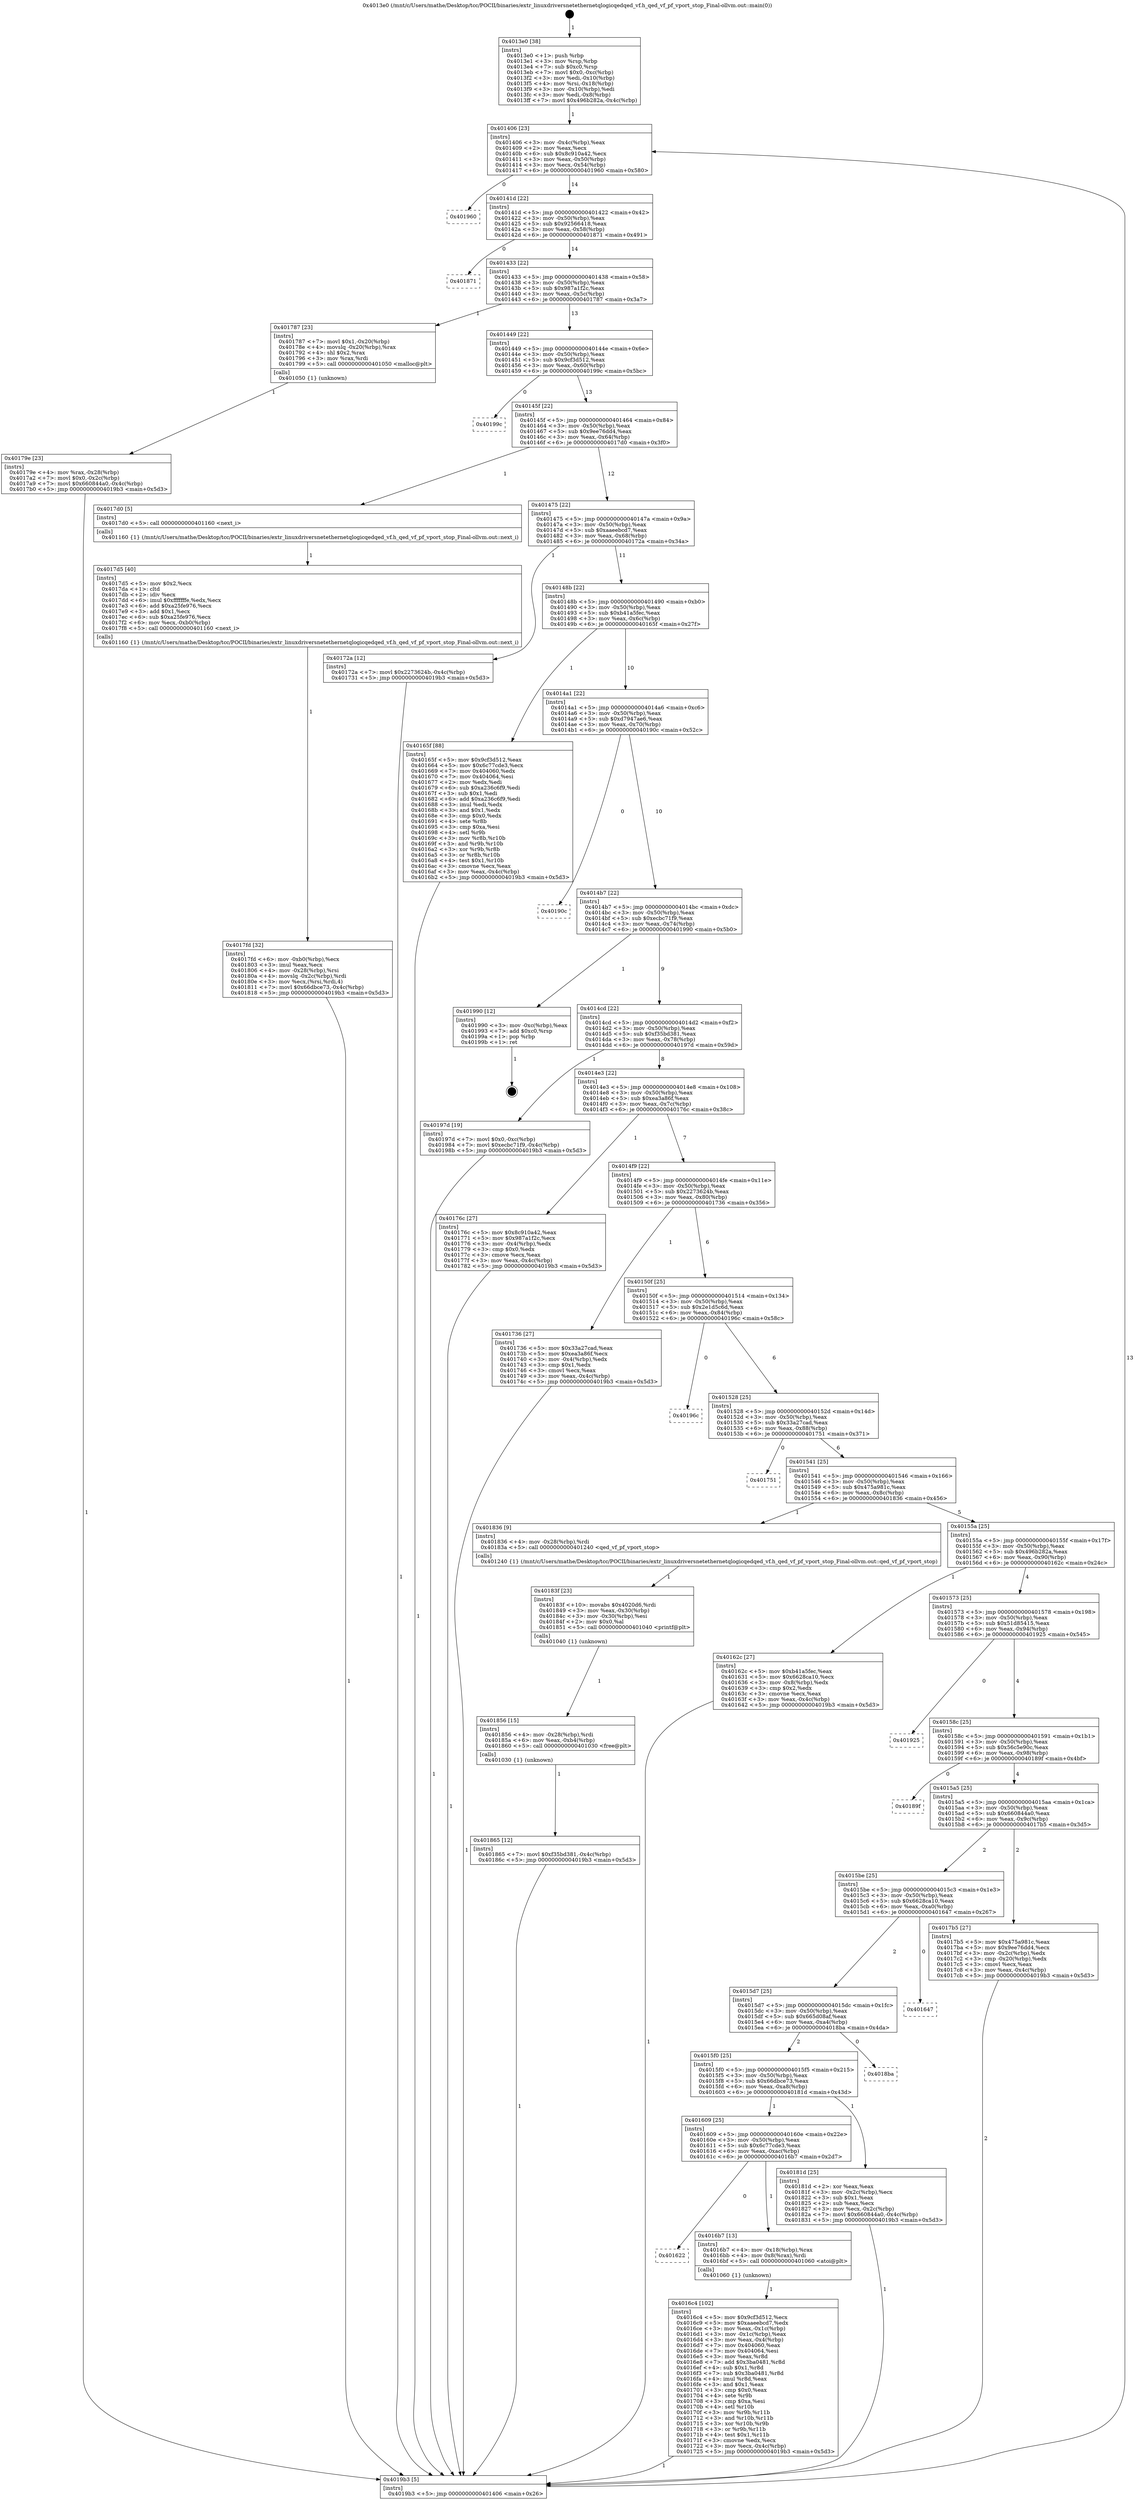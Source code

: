 digraph "0x4013e0" {
  label = "0x4013e0 (/mnt/c/Users/mathe/Desktop/tcc/POCII/binaries/extr_linuxdriversnetethernetqlogicqedqed_vf.h_qed_vf_pf_vport_stop_Final-ollvm.out::main(0))"
  labelloc = "t"
  node[shape=record]

  Entry [label="",width=0.3,height=0.3,shape=circle,fillcolor=black,style=filled]
  "0x401406" [label="{
     0x401406 [23]\l
     | [instrs]\l
     &nbsp;&nbsp;0x401406 \<+3\>: mov -0x4c(%rbp),%eax\l
     &nbsp;&nbsp;0x401409 \<+2\>: mov %eax,%ecx\l
     &nbsp;&nbsp;0x40140b \<+6\>: sub $0x8c910a42,%ecx\l
     &nbsp;&nbsp;0x401411 \<+3\>: mov %eax,-0x50(%rbp)\l
     &nbsp;&nbsp;0x401414 \<+3\>: mov %ecx,-0x54(%rbp)\l
     &nbsp;&nbsp;0x401417 \<+6\>: je 0000000000401960 \<main+0x580\>\l
  }"]
  "0x401960" [label="{
     0x401960\l
  }", style=dashed]
  "0x40141d" [label="{
     0x40141d [22]\l
     | [instrs]\l
     &nbsp;&nbsp;0x40141d \<+5\>: jmp 0000000000401422 \<main+0x42\>\l
     &nbsp;&nbsp;0x401422 \<+3\>: mov -0x50(%rbp),%eax\l
     &nbsp;&nbsp;0x401425 \<+5\>: sub $0x92566418,%eax\l
     &nbsp;&nbsp;0x40142a \<+3\>: mov %eax,-0x58(%rbp)\l
     &nbsp;&nbsp;0x40142d \<+6\>: je 0000000000401871 \<main+0x491\>\l
  }"]
  Exit [label="",width=0.3,height=0.3,shape=circle,fillcolor=black,style=filled,peripheries=2]
  "0x401871" [label="{
     0x401871\l
  }", style=dashed]
  "0x401433" [label="{
     0x401433 [22]\l
     | [instrs]\l
     &nbsp;&nbsp;0x401433 \<+5\>: jmp 0000000000401438 \<main+0x58\>\l
     &nbsp;&nbsp;0x401438 \<+3\>: mov -0x50(%rbp),%eax\l
     &nbsp;&nbsp;0x40143b \<+5\>: sub $0x987a1f2c,%eax\l
     &nbsp;&nbsp;0x401440 \<+3\>: mov %eax,-0x5c(%rbp)\l
     &nbsp;&nbsp;0x401443 \<+6\>: je 0000000000401787 \<main+0x3a7\>\l
  }"]
  "0x401865" [label="{
     0x401865 [12]\l
     | [instrs]\l
     &nbsp;&nbsp;0x401865 \<+7\>: movl $0xf35bd381,-0x4c(%rbp)\l
     &nbsp;&nbsp;0x40186c \<+5\>: jmp 00000000004019b3 \<main+0x5d3\>\l
  }"]
  "0x401787" [label="{
     0x401787 [23]\l
     | [instrs]\l
     &nbsp;&nbsp;0x401787 \<+7\>: movl $0x1,-0x20(%rbp)\l
     &nbsp;&nbsp;0x40178e \<+4\>: movslq -0x20(%rbp),%rax\l
     &nbsp;&nbsp;0x401792 \<+4\>: shl $0x2,%rax\l
     &nbsp;&nbsp;0x401796 \<+3\>: mov %rax,%rdi\l
     &nbsp;&nbsp;0x401799 \<+5\>: call 0000000000401050 \<malloc@plt\>\l
     | [calls]\l
     &nbsp;&nbsp;0x401050 \{1\} (unknown)\l
  }"]
  "0x401449" [label="{
     0x401449 [22]\l
     | [instrs]\l
     &nbsp;&nbsp;0x401449 \<+5\>: jmp 000000000040144e \<main+0x6e\>\l
     &nbsp;&nbsp;0x40144e \<+3\>: mov -0x50(%rbp),%eax\l
     &nbsp;&nbsp;0x401451 \<+5\>: sub $0x9cf3d512,%eax\l
     &nbsp;&nbsp;0x401456 \<+3\>: mov %eax,-0x60(%rbp)\l
     &nbsp;&nbsp;0x401459 \<+6\>: je 000000000040199c \<main+0x5bc\>\l
  }"]
  "0x401856" [label="{
     0x401856 [15]\l
     | [instrs]\l
     &nbsp;&nbsp;0x401856 \<+4\>: mov -0x28(%rbp),%rdi\l
     &nbsp;&nbsp;0x40185a \<+6\>: mov %eax,-0xb4(%rbp)\l
     &nbsp;&nbsp;0x401860 \<+5\>: call 0000000000401030 \<free@plt\>\l
     | [calls]\l
     &nbsp;&nbsp;0x401030 \{1\} (unknown)\l
  }"]
  "0x40199c" [label="{
     0x40199c\l
  }", style=dashed]
  "0x40145f" [label="{
     0x40145f [22]\l
     | [instrs]\l
     &nbsp;&nbsp;0x40145f \<+5\>: jmp 0000000000401464 \<main+0x84\>\l
     &nbsp;&nbsp;0x401464 \<+3\>: mov -0x50(%rbp),%eax\l
     &nbsp;&nbsp;0x401467 \<+5\>: sub $0x9ee76dd4,%eax\l
     &nbsp;&nbsp;0x40146c \<+3\>: mov %eax,-0x64(%rbp)\l
     &nbsp;&nbsp;0x40146f \<+6\>: je 00000000004017d0 \<main+0x3f0\>\l
  }"]
  "0x40183f" [label="{
     0x40183f [23]\l
     | [instrs]\l
     &nbsp;&nbsp;0x40183f \<+10\>: movabs $0x4020d6,%rdi\l
     &nbsp;&nbsp;0x401849 \<+3\>: mov %eax,-0x30(%rbp)\l
     &nbsp;&nbsp;0x40184c \<+3\>: mov -0x30(%rbp),%esi\l
     &nbsp;&nbsp;0x40184f \<+2\>: mov $0x0,%al\l
     &nbsp;&nbsp;0x401851 \<+5\>: call 0000000000401040 \<printf@plt\>\l
     | [calls]\l
     &nbsp;&nbsp;0x401040 \{1\} (unknown)\l
  }"]
  "0x4017d0" [label="{
     0x4017d0 [5]\l
     | [instrs]\l
     &nbsp;&nbsp;0x4017d0 \<+5\>: call 0000000000401160 \<next_i\>\l
     | [calls]\l
     &nbsp;&nbsp;0x401160 \{1\} (/mnt/c/Users/mathe/Desktop/tcc/POCII/binaries/extr_linuxdriversnetethernetqlogicqedqed_vf.h_qed_vf_pf_vport_stop_Final-ollvm.out::next_i)\l
  }"]
  "0x401475" [label="{
     0x401475 [22]\l
     | [instrs]\l
     &nbsp;&nbsp;0x401475 \<+5\>: jmp 000000000040147a \<main+0x9a\>\l
     &nbsp;&nbsp;0x40147a \<+3\>: mov -0x50(%rbp),%eax\l
     &nbsp;&nbsp;0x40147d \<+5\>: sub $0xaaeebcd7,%eax\l
     &nbsp;&nbsp;0x401482 \<+3\>: mov %eax,-0x68(%rbp)\l
     &nbsp;&nbsp;0x401485 \<+6\>: je 000000000040172a \<main+0x34a\>\l
  }"]
  "0x4017fd" [label="{
     0x4017fd [32]\l
     | [instrs]\l
     &nbsp;&nbsp;0x4017fd \<+6\>: mov -0xb0(%rbp),%ecx\l
     &nbsp;&nbsp;0x401803 \<+3\>: imul %eax,%ecx\l
     &nbsp;&nbsp;0x401806 \<+4\>: mov -0x28(%rbp),%rsi\l
     &nbsp;&nbsp;0x40180a \<+4\>: movslq -0x2c(%rbp),%rdi\l
     &nbsp;&nbsp;0x40180e \<+3\>: mov %ecx,(%rsi,%rdi,4)\l
     &nbsp;&nbsp;0x401811 \<+7\>: movl $0x66dbce73,-0x4c(%rbp)\l
     &nbsp;&nbsp;0x401818 \<+5\>: jmp 00000000004019b3 \<main+0x5d3\>\l
  }"]
  "0x40172a" [label="{
     0x40172a [12]\l
     | [instrs]\l
     &nbsp;&nbsp;0x40172a \<+7\>: movl $0x2273624b,-0x4c(%rbp)\l
     &nbsp;&nbsp;0x401731 \<+5\>: jmp 00000000004019b3 \<main+0x5d3\>\l
  }"]
  "0x40148b" [label="{
     0x40148b [22]\l
     | [instrs]\l
     &nbsp;&nbsp;0x40148b \<+5\>: jmp 0000000000401490 \<main+0xb0\>\l
     &nbsp;&nbsp;0x401490 \<+3\>: mov -0x50(%rbp),%eax\l
     &nbsp;&nbsp;0x401493 \<+5\>: sub $0xb41a5fec,%eax\l
     &nbsp;&nbsp;0x401498 \<+3\>: mov %eax,-0x6c(%rbp)\l
     &nbsp;&nbsp;0x40149b \<+6\>: je 000000000040165f \<main+0x27f\>\l
  }"]
  "0x4017d5" [label="{
     0x4017d5 [40]\l
     | [instrs]\l
     &nbsp;&nbsp;0x4017d5 \<+5\>: mov $0x2,%ecx\l
     &nbsp;&nbsp;0x4017da \<+1\>: cltd\l
     &nbsp;&nbsp;0x4017db \<+2\>: idiv %ecx\l
     &nbsp;&nbsp;0x4017dd \<+6\>: imul $0xfffffffe,%edx,%ecx\l
     &nbsp;&nbsp;0x4017e3 \<+6\>: add $0xa25fe976,%ecx\l
     &nbsp;&nbsp;0x4017e9 \<+3\>: add $0x1,%ecx\l
     &nbsp;&nbsp;0x4017ec \<+6\>: sub $0xa25fe976,%ecx\l
     &nbsp;&nbsp;0x4017f2 \<+6\>: mov %ecx,-0xb0(%rbp)\l
     &nbsp;&nbsp;0x4017f8 \<+5\>: call 0000000000401160 \<next_i\>\l
     | [calls]\l
     &nbsp;&nbsp;0x401160 \{1\} (/mnt/c/Users/mathe/Desktop/tcc/POCII/binaries/extr_linuxdriversnetethernetqlogicqedqed_vf.h_qed_vf_pf_vport_stop_Final-ollvm.out::next_i)\l
  }"]
  "0x40165f" [label="{
     0x40165f [88]\l
     | [instrs]\l
     &nbsp;&nbsp;0x40165f \<+5\>: mov $0x9cf3d512,%eax\l
     &nbsp;&nbsp;0x401664 \<+5\>: mov $0x6c77cde3,%ecx\l
     &nbsp;&nbsp;0x401669 \<+7\>: mov 0x404060,%edx\l
     &nbsp;&nbsp;0x401670 \<+7\>: mov 0x404064,%esi\l
     &nbsp;&nbsp;0x401677 \<+2\>: mov %edx,%edi\l
     &nbsp;&nbsp;0x401679 \<+6\>: sub $0xa236c6f9,%edi\l
     &nbsp;&nbsp;0x40167f \<+3\>: sub $0x1,%edi\l
     &nbsp;&nbsp;0x401682 \<+6\>: add $0xa236c6f9,%edi\l
     &nbsp;&nbsp;0x401688 \<+3\>: imul %edi,%edx\l
     &nbsp;&nbsp;0x40168b \<+3\>: and $0x1,%edx\l
     &nbsp;&nbsp;0x40168e \<+3\>: cmp $0x0,%edx\l
     &nbsp;&nbsp;0x401691 \<+4\>: sete %r8b\l
     &nbsp;&nbsp;0x401695 \<+3\>: cmp $0xa,%esi\l
     &nbsp;&nbsp;0x401698 \<+4\>: setl %r9b\l
     &nbsp;&nbsp;0x40169c \<+3\>: mov %r8b,%r10b\l
     &nbsp;&nbsp;0x40169f \<+3\>: and %r9b,%r10b\l
     &nbsp;&nbsp;0x4016a2 \<+3\>: xor %r9b,%r8b\l
     &nbsp;&nbsp;0x4016a5 \<+3\>: or %r8b,%r10b\l
     &nbsp;&nbsp;0x4016a8 \<+4\>: test $0x1,%r10b\l
     &nbsp;&nbsp;0x4016ac \<+3\>: cmovne %ecx,%eax\l
     &nbsp;&nbsp;0x4016af \<+3\>: mov %eax,-0x4c(%rbp)\l
     &nbsp;&nbsp;0x4016b2 \<+5\>: jmp 00000000004019b3 \<main+0x5d3\>\l
  }"]
  "0x4014a1" [label="{
     0x4014a1 [22]\l
     | [instrs]\l
     &nbsp;&nbsp;0x4014a1 \<+5\>: jmp 00000000004014a6 \<main+0xc6\>\l
     &nbsp;&nbsp;0x4014a6 \<+3\>: mov -0x50(%rbp),%eax\l
     &nbsp;&nbsp;0x4014a9 \<+5\>: sub $0xd7947ae6,%eax\l
     &nbsp;&nbsp;0x4014ae \<+3\>: mov %eax,-0x70(%rbp)\l
     &nbsp;&nbsp;0x4014b1 \<+6\>: je 000000000040190c \<main+0x52c\>\l
  }"]
  "0x40179e" [label="{
     0x40179e [23]\l
     | [instrs]\l
     &nbsp;&nbsp;0x40179e \<+4\>: mov %rax,-0x28(%rbp)\l
     &nbsp;&nbsp;0x4017a2 \<+7\>: movl $0x0,-0x2c(%rbp)\l
     &nbsp;&nbsp;0x4017a9 \<+7\>: movl $0x660844a0,-0x4c(%rbp)\l
     &nbsp;&nbsp;0x4017b0 \<+5\>: jmp 00000000004019b3 \<main+0x5d3\>\l
  }"]
  "0x40190c" [label="{
     0x40190c\l
  }", style=dashed]
  "0x4014b7" [label="{
     0x4014b7 [22]\l
     | [instrs]\l
     &nbsp;&nbsp;0x4014b7 \<+5\>: jmp 00000000004014bc \<main+0xdc\>\l
     &nbsp;&nbsp;0x4014bc \<+3\>: mov -0x50(%rbp),%eax\l
     &nbsp;&nbsp;0x4014bf \<+5\>: sub $0xecbc71f9,%eax\l
     &nbsp;&nbsp;0x4014c4 \<+3\>: mov %eax,-0x74(%rbp)\l
     &nbsp;&nbsp;0x4014c7 \<+6\>: je 0000000000401990 \<main+0x5b0\>\l
  }"]
  "0x4016c4" [label="{
     0x4016c4 [102]\l
     | [instrs]\l
     &nbsp;&nbsp;0x4016c4 \<+5\>: mov $0x9cf3d512,%ecx\l
     &nbsp;&nbsp;0x4016c9 \<+5\>: mov $0xaaeebcd7,%edx\l
     &nbsp;&nbsp;0x4016ce \<+3\>: mov %eax,-0x1c(%rbp)\l
     &nbsp;&nbsp;0x4016d1 \<+3\>: mov -0x1c(%rbp),%eax\l
     &nbsp;&nbsp;0x4016d4 \<+3\>: mov %eax,-0x4(%rbp)\l
     &nbsp;&nbsp;0x4016d7 \<+7\>: mov 0x404060,%eax\l
     &nbsp;&nbsp;0x4016de \<+7\>: mov 0x404064,%esi\l
     &nbsp;&nbsp;0x4016e5 \<+3\>: mov %eax,%r8d\l
     &nbsp;&nbsp;0x4016e8 \<+7\>: add $0x3ba0481,%r8d\l
     &nbsp;&nbsp;0x4016ef \<+4\>: sub $0x1,%r8d\l
     &nbsp;&nbsp;0x4016f3 \<+7\>: sub $0x3ba0481,%r8d\l
     &nbsp;&nbsp;0x4016fa \<+4\>: imul %r8d,%eax\l
     &nbsp;&nbsp;0x4016fe \<+3\>: and $0x1,%eax\l
     &nbsp;&nbsp;0x401701 \<+3\>: cmp $0x0,%eax\l
     &nbsp;&nbsp;0x401704 \<+4\>: sete %r9b\l
     &nbsp;&nbsp;0x401708 \<+3\>: cmp $0xa,%esi\l
     &nbsp;&nbsp;0x40170b \<+4\>: setl %r10b\l
     &nbsp;&nbsp;0x40170f \<+3\>: mov %r9b,%r11b\l
     &nbsp;&nbsp;0x401712 \<+3\>: and %r10b,%r11b\l
     &nbsp;&nbsp;0x401715 \<+3\>: xor %r10b,%r9b\l
     &nbsp;&nbsp;0x401718 \<+3\>: or %r9b,%r11b\l
     &nbsp;&nbsp;0x40171b \<+4\>: test $0x1,%r11b\l
     &nbsp;&nbsp;0x40171f \<+3\>: cmovne %edx,%ecx\l
     &nbsp;&nbsp;0x401722 \<+3\>: mov %ecx,-0x4c(%rbp)\l
     &nbsp;&nbsp;0x401725 \<+5\>: jmp 00000000004019b3 \<main+0x5d3\>\l
  }"]
  "0x401990" [label="{
     0x401990 [12]\l
     | [instrs]\l
     &nbsp;&nbsp;0x401990 \<+3\>: mov -0xc(%rbp),%eax\l
     &nbsp;&nbsp;0x401993 \<+7\>: add $0xc0,%rsp\l
     &nbsp;&nbsp;0x40199a \<+1\>: pop %rbp\l
     &nbsp;&nbsp;0x40199b \<+1\>: ret\l
  }"]
  "0x4014cd" [label="{
     0x4014cd [22]\l
     | [instrs]\l
     &nbsp;&nbsp;0x4014cd \<+5\>: jmp 00000000004014d2 \<main+0xf2\>\l
     &nbsp;&nbsp;0x4014d2 \<+3\>: mov -0x50(%rbp),%eax\l
     &nbsp;&nbsp;0x4014d5 \<+5\>: sub $0xf35bd381,%eax\l
     &nbsp;&nbsp;0x4014da \<+3\>: mov %eax,-0x78(%rbp)\l
     &nbsp;&nbsp;0x4014dd \<+6\>: je 000000000040197d \<main+0x59d\>\l
  }"]
  "0x401622" [label="{
     0x401622\l
  }", style=dashed]
  "0x40197d" [label="{
     0x40197d [19]\l
     | [instrs]\l
     &nbsp;&nbsp;0x40197d \<+7\>: movl $0x0,-0xc(%rbp)\l
     &nbsp;&nbsp;0x401984 \<+7\>: movl $0xecbc71f9,-0x4c(%rbp)\l
     &nbsp;&nbsp;0x40198b \<+5\>: jmp 00000000004019b3 \<main+0x5d3\>\l
  }"]
  "0x4014e3" [label="{
     0x4014e3 [22]\l
     | [instrs]\l
     &nbsp;&nbsp;0x4014e3 \<+5\>: jmp 00000000004014e8 \<main+0x108\>\l
     &nbsp;&nbsp;0x4014e8 \<+3\>: mov -0x50(%rbp),%eax\l
     &nbsp;&nbsp;0x4014eb \<+5\>: sub $0xea3a86f,%eax\l
     &nbsp;&nbsp;0x4014f0 \<+3\>: mov %eax,-0x7c(%rbp)\l
     &nbsp;&nbsp;0x4014f3 \<+6\>: je 000000000040176c \<main+0x38c\>\l
  }"]
  "0x4016b7" [label="{
     0x4016b7 [13]\l
     | [instrs]\l
     &nbsp;&nbsp;0x4016b7 \<+4\>: mov -0x18(%rbp),%rax\l
     &nbsp;&nbsp;0x4016bb \<+4\>: mov 0x8(%rax),%rdi\l
     &nbsp;&nbsp;0x4016bf \<+5\>: call 0000000000401060 \<atoi@plt\>\l
     | [calls]\l
     &nbsp;&nbsp;0x401060 \{1\} (unknown)\l
  }"]
  "0x40176c" [label="{
     0x40176c [27]\l
     | [instrs]\l
     &nbsp;&nbsp;0x40176c \<+5\>: mov $0x8c910a42,%eax\l
     &nbsp;&nbsp;0x401771 \<+5\>: mov $0x987a1f2c,%ecx\l
     &nbsp;&nbsp;0x401776 \<+3\>: mov -0x4(%rbp),%edx\l
     &nbsp;&nbsp;0x401779 \<+3\>: cmp $0x0,%edx\l
     &nbsp;&nbsp;0x40177c \<+3\>: cmove %ecx,%eax\l
     &nbsp;&nbsp;0x40177f \<+3\>: mov %eax,-0x4c(%rbp)\l
     &nbsp;&nbsp;0x401782 \<+5\>: jmp 00000000004019b3 \<main+0x5d3\>\l
  }"]
  "0x4014f9" [label="{
     0x4014f9 [22]\l
     | [instrs]\l
     &nbsp;&nbsp;0x4014f9 \<+5\>: jmp 00000000004014fe \<main+0x11e\>\l
     &nbsp;&nbsp;0x4014fe \<+3\>: mov -0x50(%rbp),%eax\l
     &nbsp;&nbsp;0x401501 \<+5\>: sub $0x2273624b,%eax\l
     &nbsp;&nbsp;0x401506 \<+3\>: mov %eax,-0x80(%rbp)\l
     &nbsp;&nbsp;0x401509 \<+6\>: je 0000000000401736 \<main+0x356\>\l
  }"]
  "0x401609" [label="{
     0x401609 [25]\l
     | [instrs]\l
     &nbsp;&nbsp;0x401609 \<+5\>: jmp 000000000040160e \<main+0x22e\>\l
     &nbsp;&nbsp;0x40160e \<+3\>: mov -0x50(%rbp),%eax\l
     &nbsp;&nbsp;0x401611 \<+5\>: sub $0x6c77cde3,%eax\l
     &nbsp;&nbsp;0x401616 \<+6\>: mov %eax,-0xac(%rbp)\l
     &nbsp;&nbsp;0x40161c \<+6\>: je 00000000004016b7 \<main+0x2d7\>\l
  }"]
  "0x401736" [label="{
     0x401736 [27]\l
     | [instrs]\l
     &nbsp;&nbsp;0x401736 \<+5\>: mov $0x33a27cad,%eax\l
     &nbsp;&nbsp;0x40173b \<+5\>: mov $0xea3a86f,%ecx\l
     &nbsp;&nbsp;0x401740 \<+3\>: mov -0x4(%rbp),%edx\l
     &nbsp;&nbsp;0x401743 \<+3\>: cmp $0x1,%edx\l
     &nbsp;&nbsp;0x401746 \<+3\>: cmovl %ecx,%eax\l
     &nbsp;&nbsp;0x401749 \<+3\>: mov %eax,-0x4c(%rbp)\l
     &nbsp;&nbsp;0x40174c \<+5\>: jmp 00000000004019b3 \<main+0x5d3\>\l
  }"]
  "0x40150f" [label="{
     0x40150f [25]\l
     | [instrs]\l
     &nbsp;&nbsp;0x40150f \<+5\>: jmp 0000000000401514 \<main+0x134\>\l
     &nbsp;&nbsp;0x401514 \<+3\>: mov -0x50(%rbp),%eax\l
     &nbsp;&nbsp;0x401517 \<+5\>: sub $0x2e1d5c6d,%eax\l
     &nbsp;&nbsp;0x40151c \<+6\>: mov %eax,-0x84(%rbp)\l
     &nbsp;&nbsp;0x401522 \<+6\>: je 000000000040196c \<main+0x58c\>\l
  }"]
  "0x40181d" [label="{
     0x40181d [25]\l
     | [instrs]\l
     &nbsp;&nbsp;0x40181d \<+2\>: xor %eax,%eax\l
     &nbsp;&nbsp;0x40181f \<+3\>: mov -0x2c(%rbp),%ecx\l
     &nbsp;&nbsp;0x401822 \<+3\>: sub $0x1,%eax\l
     &nbsp;&nbsp;0x401825 \<+2\>: sub %eax,%ecx\l
     &nbsp;&nbsp;0x401827 \<+3\>: mov %ecx,-0x2c(%rbp)\l
     &nbsp;&nbsp;0x40182a \<+7\>: movl $0x660844a0,-0x4c(%rbp)\l
     &nbsp;&nbsp;0x401831 \<+5\>: jmp 00000000004019b3 \<main+0x5d3\>\l
  }"]
  "0x40196c" [label="{
     0x40196c\l
  }", style=dashed]
  "0x401528" [label="{
     0x401528 [25]\l
     | [instrs]\l
     &nbsp;&nbsp;0x401528 \<+5\>: jmp 000000000040152d \<main+0x14d\>\l
     &nbsp;&nbsp;0x40152d \<+3\>: mov -0x50(%rbp),%eax\l
     &nbsp;&nbsp;0x401530 \<+5\>: sub $0x33a27cad,%eax\l
     &nbsp;&nbsp;0x401535 \<+6\>: mov %eax,-0x88(%rbp)\l
     &nbsp;&nbsp;0x40153b \<+6\>: je 0000000000401751 \<main+0x371\>\l
  }"]
  "0x4015f0" [label="{
     0x4015f0 [25]\l
     | [instrs]\l
     &nbsp;&nbsp;0x4015f0 \<+5\>: jmp 00000000004015f5 \<main+0x215\>\l
     &nbsp;&nbsp;0x4015f5 \<+3\>: mov -0x50(%rbp),%eax\l
     &nbsp;&nbsp;0x4015f8 \<+5\>: sub $0x66dbce73,%eax\l
     &nbsp;&nbsp;0x4015fd \<+6\>: mov %eax,-0xa8(%rbp)\l
     &nbsp;&nbsp;0x401603 \<+6\>: je 000000000040181d \<main+0x43d\>\l
  }"]
  "0x401751" [label="{
     0x401751\l
  }", style=dashed]
  "0x401541" [label="{
     0x401541 [25]\l
     | [instrs]\l
     &nbsp;&nbsp;0x401541 \<+5\>: jmp 0000000000401546 \<main+0x166\>\l
     &nbsp;&nbsp;0x401546 \<+3\>: mov -0x50(%rbp),%eax\l
     &nbsp;&nbsp;0x401549 \<+5\>: sub $0x475a981c,%eax\l
     &nbsp;&nbsp;0x40154e \<+6\>: mov %eax,-0x8c(%rbp)\l
     &nbsp;&nbsp;0x401554 \<+6\>: je 0000000000401836 \<main+0x456\>\l
  }"]
  "0x4018ba" [label="{
     0x4018ba\l
  }", style=dashed]
  "0x401836" [label="{
     0x401836 [9]\l
     | [instrs]\l
     &nbsp;&nbsp;0x401836 \<+4\>: mov -0x28(%rbp),%rdi\l
     &nbsp;&nbsp;0x40183a \<+5\>: call 0000000000401240 \<qed_vf_pf_vport_stop\>\l
     | [calls]\l
     &nbsp;&nbsp;0x401240 \{1\} (/mnt/c/Users/mathe/Desktop/tcc/POCII/binaries/extr_linuxdriversnetethernetqlogicqedqed_vf.h_qed_vf_pf_vport_stop_Final-ollvm.out::qed_vf_pf_vport_stop)\l
  }"]
  "0x40155a" [label="{
     0x40155a [25]\l
     | [instrs]\l
     &nbsp;&nbsp;0x40155a \<+5\>: jmp 000000000040155f \<main+0x17f\>\l
     &nbsp;&nbsp;0x40155f \<+3\>: mov -0x50(%rbp),%eax\l
     &nbsp;&nbsp;0x401562 \<+5\>: sub $0x496b282a,%eax\l
     &nbsp;&nbsp;0x401567 \<+6\>: mov %eax,-0x90(%rbp)\l
     &nbsp;&nbsp;0x40156d \<+6\>: je 000000000040162c \<main+0x24c\>\l
  }"]
  "0x4015d7" [label="{
     0x4015d7 [25]\l
     | [instrs]\l
     &nbsp;&nbsp;0x4015d7 \<+5\>: jmp 00000000004015dc \<main+0x1fc\>\l
     &nbsp;&nbsp;0x4015dc \<+3\>: mov -0x50(%rbp),%eax\l
     &nbsp;&nbsp;0x4015df \<+5\>: sub $0x665d08af,%eax\l
     &nbsp;&nbsp;0x4015e4 \<+6\>: mov %eax,-0xa4(%rbp)\l
     &nbsp;&nbsp;0x4015ea \<+6\>: je 00000000004018ba \<main+0x4da\>\l
  }"]
  "0x40162c" [label="{
     0x40162c [27]\l
     | [instrs]\l
     &nbsp;&nbsp;0x40162c \<+5\>: mov $0xb41a5fec,%eax\l
     &nbsp;&nbsp;0x401631 \<+5\>: mov $0x6628ca10,%ecx\l
     &nbsp;&nbsp;0x401636 \<+3\>: mov -0x8(%rbp),%edx\l
     &nbsp;&nbsp;0x401639 \<+3\>: cmp $0x2,%edx\l
     &nbsp;&nbsp;0x40163c \<+3\>: cmovne %ecx,%eax\l
     &nbsp;&nbsp;0x40163f \<+3\>: mov %eax,-0x4c(%rbp)\l
     &nbsp;&nbsp;0x401642 \<+5\>: jmp 00000000004019b3 \<main+0x5d3\>\l
  }"]
  "0x401573" [label="{
     0x401573 [25]\l
     | [instrs]\l
     &nbsp;&nbsp;0x401573 \<+5\>: jmp 0000000000401578 \<main+0x198\>\l
     &nbsp;&nbsp;0x401578 \<+3\>: mov -0x50(%rbp),%eax\l
     &nbsp;&nbsp;0x40157b \<+5\>: sub $0x51d85415,%eax\l
     &nbsp;&nbsp;0x401580 \<+6\>: mov %eax,-0x94(%rbp)\l
     &nbsp;&nbsp;0x401586 \<+6\>: je 0000000000401925 \<main+0x545\>\l
  }"]
  "0x4019b3" [label="{
     0x4019b3 [5]\l
     | [instrs]\l
     &nbsp;&nbsp;0x4019b3 \<+5\>: jmp 0000000000401406 \<main+0x26\>\l
  }"]
  "0x4013e0" [label="{
     0x4013e0 [38]\l
     | [instrs]\l
     &nbsp;&nbsp;0x4013e0 \<+1\>: push %rbp\l
     &nbsp;&nbsp;0x4013e1 \<+3\>: mov %rsp,%rbp\l
     &nbsp;&nbsp;0x4013e4 \<+7\>: sub $0xc0,%rsp\l
     &nbsp;&nbsp;0x4013eb \<+7\>: movl $0x0,-0xc(%rbp)\l
     &nbsp;&nbsp;0x4013f2 \<+3\>: mov %edi,-0x10(%rbp)\l
     &nbsp;&nbsp;0x4013f5 \<+4\>: mov %rsi,-0x18(%rbp)\l
     &nbsp;&nbsp;0x4013f9 \<+3\>: mov -0x10(%rbp),%edi\l
     &nbsp;&nbsp;0x4013fc \<+3\>: mov %edi,-0x8(%rbp)\l
     &nbsp;&nbsp;0x4013ff \<+7\>: movl $0x496b282a,-0x4c(%rbp)\l
  }"]
  "0x401647" [label="{
     0x401647\l
  }", style=dashed]
  "0x401925" [label="{
     0x401925\l
  }", style=dashed]
  "0x40158c" [label="{
     0x40158c [25]\l
     | [instrs]\l
     &nbsp;&nbsp;0x40158c \<+5\>: jmp 0000000000401591 \<main+0x1b1\>\l
     &nbsp;&nbsp;0x401591 \<+3\>: mov -0x50(%rbp),%eax\l
     &nbsp;&nbsp;0x401594 \<+5\>: sub $0x56c5e90c,%eax\l
     &nbsp;&nbsp;0x401599 \<+6\>: mov %eax,-0x98(%rbp)\l
     &nbsp;&nbsp;0x40159f \<+6\>: je 000000000040189f \<main+0x4bf\>\l
  }"]
  "0x4015be" [label="{
     0x4015be [25]\l
     | [instrs]\l
     &nbsp;&nbsp;0x4015be \<+5\>: jmp 00000000004015c3 \<main+0x1e3\>\l
     &nbsp;&nbsp;0x4015c3 \<+3\>: mov -0x50(%rbp),%eax\l
     &nbsp;&nbsp;0x4015c6 \<+5\>: sub $0x6628ca10,%eax\l
     &nbsp;&nbsp;0x4015cb \<+6\>: mov %eax,-0xa0(%rbp)\l
     &nbsp;&nbsp;0x4015d1 \<+6\>: je 0000000000401647 \<main+0x267\>\l
  }"]
  "0x40189f" [label="{
     0x40189f\l
  }", style=dashed]
  "0x4015a5" [label="{
     0x4015a5 [25]\l
     | [instrs]\l
     &nbsp;&nbsp;0x4015a5 \<+5\>: jmp 00000000004015aa \<main+0x1ca\>\l
     &nbsp;&nbsp;0x4015aa \<+3\>: mov -0x50(%rbp),%eax\l
     &nbsp;&nbsp;0x4015ad \<+5\>: sub $0x660844a0,%eax\l
     &nbsp;&nbsp;0x4015b2 \<+6\>: mov %eax,-0x9c(%rbp)\l
     &nbsp;&nbsp;0x4015b8 \<+6\>: je 00000000004017b5 \<main+0x3d5\>\l
  }"]
  "0x4017b5" [label="{
     0x4017b5 [27]\l
     | [instrs]\l
     &nbsp;&nbsp;0x4017b5 \<+5\>: mov $0x475a981c,%eax\l
     &nbsp;&nbsp;0x4017ba \<+5\>: mov $0x9ee76dd4,%ecx\l
     &nbsp;&nbsp;0x4017bf \<+3\>: mov -0x2c(%rbp),%edx\l
     &nbsp;&nbsp;0x4017c2 \<+3\>: cmp -0x20(%rbp),%edx\l
     &nbsp;&nbsp;0x4017c5 \<+3\>: cmovl %ecx,%eax\l
     &nbsp;&nbsp;0x4017c8 \<+3\>: mov %eax,-0x4c(%rbp)\l
     &nbsp;&nbsp;0x4017cb \<+5\>: jmp 00000000004019b3 \<main+0x5d3\>\l
  }"]
  Entry -> "0x4013e0" [label=" 1"]
  "0x401406" -> "0x401960" [label=" 0"]
  "0x401406" -> "0x40141d" [label=" 14"]
  "0x401990" -> Exit [label=" 1"]
  "0x40141d" -> "0x401871" [label=" 0"]
  "0x40141d" -> "0x401433" [label=" 14"]
  "0x40197d" -> "0x4019b3" [label=" 1"]
  "0x401433" -> "0x401787" [label=" 1"]
  "0x401433" -> "0x401449" [label=" 13"]
  "0x401865" -> "0x4019b3" [label=" 1"]
  "0x401449" -> "0x40199c" [label=" 0"]
  "0x401449" -> "0x40145f" [label=" 13"]
  "0x401856" -> "0x401865" [label=" 1"]
  "0x40145f" -> "0x4017d0" [label=" 1"]
  "0x40145f" -> "0x401475" [label=" 12"]
  "0x40183f" -> "0x401856" [label=" 1"]
  "0x401475" -> "0x40172a" [label=" 1"]
  "0x401475" -> "0x40148b" [label=" 11"]
  "0x401836" -> "0x40183f" [label=" 1"]
  "0x40148b" -> "0x40165f" [label=" 1"]
  "0x40148b" -> "0x4014a1" [label=" 10"]
  "0x40181d" -> "0x4019b3" [label=" 1"]
  "0x4014a1" -> "0x40190c" [label=" 0"]
  "0x4014a1" -> "0x4014b7" [label=" 10"]
  "0x4017fd" -> "0x4019b3" [label=" 1"]
  "0x4014b7" -> "0x401990" [label=" 1"]
  "0x4014b7" -> "0x4014cd" [label=" 9"]
  "0x4017d5" -> "0x4017fd" [label=" 1"]
  "0x4014cd" -> "0x40197d" [label=" 1"]
  "0x4014cd" -> "0x4014e3" [label=" 8"]
  "0x4017d0" -> "0x4017d5" [label=" 1"]
  "0x4014e3" -> "0x40176c" [label=" 1"]
  "0x4014e3" -> "0x4014f9" [label=" 7"]
  "0x4017b5" -> "0x4019b3" [label=" 2"]
  "0x4014f9" -> "0x401736" [label=" 1"]
  "0x4014f9" -> "0x40150f" [label=" 6"]
  "0x401787" -> "0x40179e" [label=" 1"]
  "0x40150f" -> "0x40196c" [label=" 0"]
  "0x40150f" -> "0x401528" [label=" 6"]
  "0x40176c" -> "0x4019b3" [label=" 1"]
  "0x401528" -> "0x401751" [label=" 0"]
  "0x401528" -> "0x401541" [label=" 6"]
  "0x40172a" -> "0x4019b3" [label=" 1"]
  "0x401541" -> "0x401836" [label=" 1"]
  "0x401541" -> "0x40155a" [label=" 5"]
  "0x4016c4" -> "0x4019b3" [label=" 1"]
  "0x40155a" -> "0x40162c" [label=" 1"]
  "0x40155a" -> "0x401573" [label=" 4"]
  "0x40162c" -> "0x4019b3" [label=" 1"]
  "0x4013e0" -> "0x401406" [label=" 1"]
  "0x4019b3" -> "0x401406" [label=" 13"]
  "0x40165f" -> "0x4019b3" [label=" 1"]
  "0x401609" -> "0x401622" [label=" 0"]
  "0x401573" -> "0x401925" [label=" 0"]
  "0x401573" -> "0x40158c" [label=" 4"]
  "0x401609" -> "0x4016b7" [label=" 1"]
  "0x40158c" -> "0x40189f" [label=" 0"]
  "0x40158c" -> "0x4015a5" [label=" 4"]
  "0x4015f0" -> "0x401609" [label=" 1"]
  "0x4015a5" -> "0x4017b5" [label=" 2"]
  "0x4015a5" -> "0x4015be" [label=" 2"]
  "0x40179e" -> "0x4019b3" [label=" 1"]
  "0x4015be" -> "0x401647" [label=" 0"]
  "0x4015be" -> "0x4015d7" [label=" 2"]
  "0x4016b7" -> "0x4016c4" [label=" 1"]
  "0x4015d7" -> "0x4018ba" [label=" 0"]
  "0x4015d7" -> "0x4015f0" [label=" 2"]
  "0x401736" -> "0x4019b3" [label=" 1"]
  "0x4015f0" -> "0x40181d" [label=" 1"]
}
